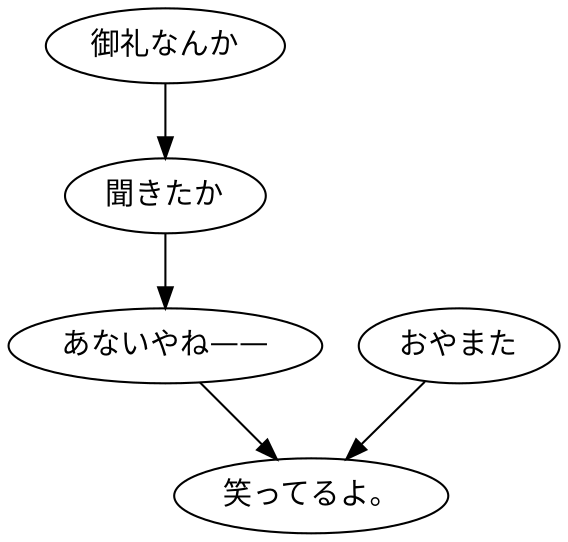 digraph graph1895 {
	node0 [label="御礼なんか"];
	node1 [label="聞きたか"];
	node2 [label="あないやね——"];
	node3 [label="おやまた"];
	node4 [label="笑ってるよ。"];
	node0 -> node1;
	node1 -> node2;
	node2 -> node4;
	node3 -> node4;
}
